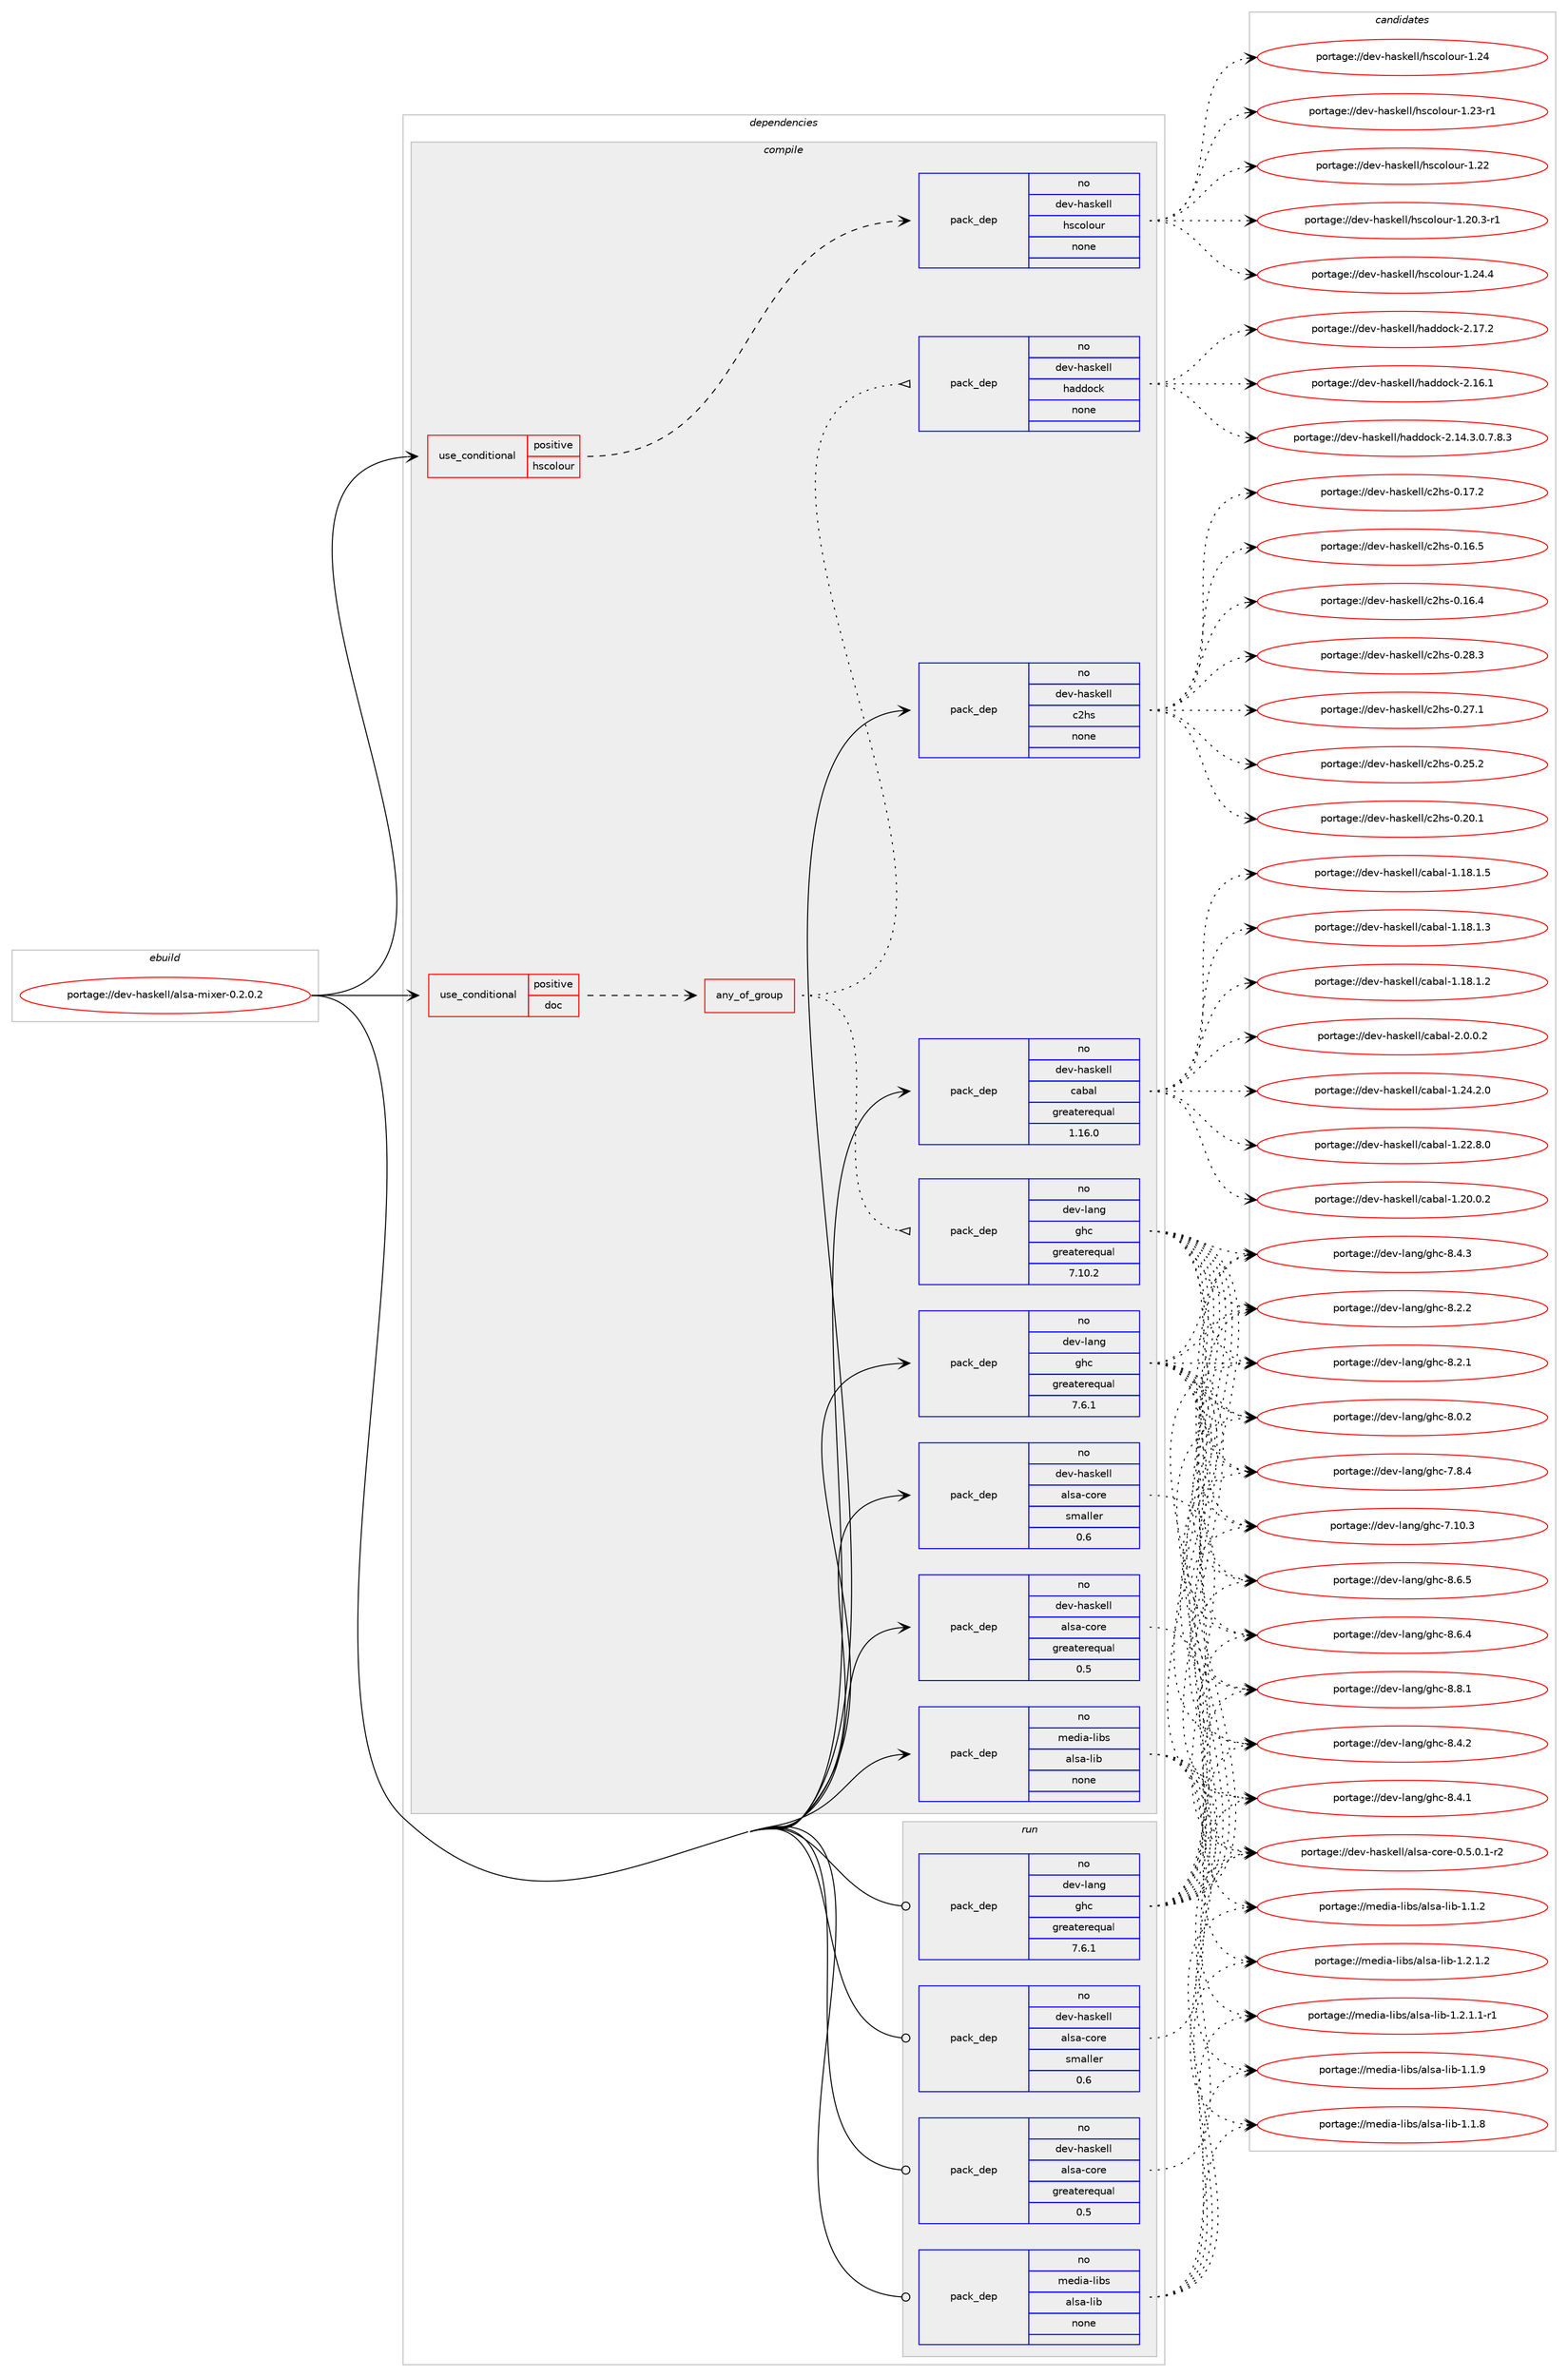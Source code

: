 digraph prolog {

# *************
# Graph options
# *************

newrank=true;
concentrate=true;
compound=true;
graph [rankdir=LR,fontname=Helvetica,fontsize=10,ranksep=1.5];#, ranksep=2.5, nodesep=0.2];
edge  [arrowhead=vee];
node  [fontname=Helvetica,fontsize=10];

# **********
# The ebuild
# **********

subgraph cluster_leftcol {
color=gray;
rank=same;
label=<<i>ebuild</i>>;
id [label="portage://dev-haskell/alsa-mixer-0.2.0.2", color=red, width=4, href="../dev-haskell/alsa-mixer-0.2.0.2.svg"];
}

# ****************
# The dependencies
# ****************

subgraph cluster_midcol {
color=gray;
label=<<i>dependencies</i>>;
subgraph cluster_compile {
fillcolor="#eeeeee";
style=filled;
label=<<i>compile</i>>;
subgraph cond135181 {
dependency572730 [label=<<TABLE BORDER="0" CELLBORDER="1" CELLSPACING="0" CELLPADDING="4"><TR><TD ROWSPAN="3" CELLPADDING="10">use_conditional</TD></TR><TR><TD>positive</TD></TR><TR><TD>doc</TD></TR></TABLE>>, shape=none, color=red];
subgraph any6876 {
dependency572731 [label=<<TABLE BORDER="0" CELLBORDER="1" CELLSPACING="0" CELLPADDING="4"><TR><TD CELLPADDING="10">any_of_group</TD></TR></TABLE>>, shape=none, color=red];subgraph pack430436 {
dependency572732 [label=<<TABLE BORDER="0" CELLBORDER="1" CELLSPACING="0" CELLPADDING="4" WIDTH="220"><TR><TD ROWSPAN="6" CELLPADDING="30">pack_dep</TD></TR><TR><TD WIDTH="110">no</TD></TR><TR><TD>dev-haskell</TD></TR><TR><TD>haddock</TD></TR><TR><TD>none</TD></TR><TR><TD></TD></TR></TABLE>>, shape=none, color=blue];
}
dependency572731:e -> dependency572732:w [weight=20,style="dotted",arrowhead="oinv"];
subgraph pack430437 {
dependency572733 [label=<<TABLE BORDER="0" CELLBORDER="1" CELLSPACING="0" CELLPADDING="4" WIDTH="220"><TR><TD ROWSPAN="6" CELLPADDING="30">pack_dep</TD></TR><TR><TD WIDTH="110">no</TD></TR><TR><TD>dev-lang</TD></TR><TR><TD>ghc</TD></TR><TR><TD>greaterequal</TD></TR><TR><TD>7.10.2</TD></TR></TABLE>>, shape=none, color=blue];
}
dependency572731:e -> dependency572733:w [weight=20,style="dotted",arrowhead="oinv"];
}
dependency572730:e -> dependency572731:w [weight=20,style="dashed",arrowhead="vee"];
}
id:e -> dependency572730:w [weight=20,style="solid",arrowhead="vee"];
subgraph cond135182 {
dependency572734 [label=<<TABLE BORDER="0" CELLBORDER="1" CELLSPACING="0" CELLPADDING="4"><TR><TD ROWSPAN="3" CELLPADDING="10">use_conditional</TD></TR><TR><TD>positive</TD></TR><TR><TD>hscolour</TD></TR></TABLE>>, shape=none, color=red];
subgraph pack430438 {
dependency572735 [label=<<TABLE BORDER="0" CELLBORDER="1" CELLSPACING="0" CELLPADDING="4" WIDTH="220"><TR><TD ROWSPAN="6" CELLPADDING="30">pack_dep</TD></TR><TR><TD WIDTH="110">no</TD></TR><TR><TD>dev-haskell</TD></TR><TR><TD>hscolour</TD></TR><TR><TD>none</TD></TR><TR><TD></TD></TR></TABLE>>, shape=none, color=blue];
}
dependency572734:e -> dependency572735:w [weight=20,style="dashed",arrowhead="vee"];
}
id:e -> dependency572734:w [weight=20,style="solid",arrowhead="vee"];
subgraph pack430439 {
dependency572736 [label=<<TABLE BORDER="0" CELLBORDER="1" CELLSPACING="0" CELLPADDING="4" WIDTH="220"><TR><TD ROWSPAN="6" CELLPADDING="30">pack_dep</TD></TR><TR><TD WIDTH="110">no</TD></TR><TR><TD>dev-haskell</TD></TR><TR><TD>alsa-core</TD></TR><TR><TD>greaterequal</TD></TR><TR><TD>0.5</TD></TR></TABLE>>, shape=none, color=blue];
}
id:e -> dependency572736:w [weight=20,style="solid",arrowhead="vee"];
subgraph pack430440 {
dependency572737 [label=<<TABLE BORDER="0" CELLBORDER="1" CELLSPACING="0" CELLPADDING="4" WIDTH="220"><TR><TD ROWSPAN="6" CELLPADDING="30">pack_dep</TD></TR><TR><TD WIDTH="110">no</TD></TR><TR><TD>dev-haskell</TD></TR><TR><TD>alsa-core</TD></TR><TR><TD>smaller</TD></TR><TR><TD>0.6</TD></TR></TABLE>>, shape=none, color=blue];
}
id:e -> dependency572737:w [weight=20,style="solid",arrowhead="vee"];
subgraph pack430441 {
dependency572738 [label=<<TABLE BORDER="0" CELLBORDER="1" CELLSPACING="0" CELLPADDING="4" WIDTH="220"><TR><TD ROWSPAN="6" CELLPADDING="30">pack_dep</TD></TR><TR><TD WIDTH="110">no</TD></TR><TR><TD>dev-haskell</TD></TR><TR><TD>c2hs</TD></TR><TR><TD>none</TD></TR><TR><TD></TD></TR></TABLE>>, shape=none, color=blue];
}
id:e -> dependency572738:w [weight=20,style="solid",arrowhead="vee"];
subgraph pack430442 {
dependency572739 [label=<<TABLE BORDER="0" CELLBORDER="1" CELLSPACING="0" CELLPADDING="4" WIDTH="220"><TR><TD ROWSPAN="6" CELLPADDING="30">pack_dep</TD></TR><TR><TD WIDTH="110">no</TD></TR><TR><TD>dev-haskell</TD></TR><TR><TD>cabal</TD></TR><TR><TD>greaterequal</TD></TR><TR><TD>1.16.0</TD></TR></TABLE>>, shape=none, color=blue];
}
id:e -> dependency572739:w [weight=20,style="solid",arrowhead="vee"];
subgraph pack430443 {
dependency572740 [label=<<TABLE BORDER="0" CELLBORDER="1" CELLSPACING="0" CELLPADDING="4" WIDTH="220"><TR><TD ROWSPAN="6" CELLPADDING="30">pack_dep</TD></TR><TR><TD WIDTH="110">no</TD></TR><TR><TD>dev-lang</TD></TR><TR><TD>ghc</TD></TR><TR><TD>greaterequal</TD></TR><TR><TD>7.6.1</TD></TR></TABLE>>, shape=none, color=blue];
}
id:e -> dependency572740:w [weight=20,style="solid",arrowhead="vee"];
subgraph pack430444 {
dependency572741 [label=<<TABLE BORDER="0" CELLBORDER="1" CELLSPACING="0" CELLPADDING="4" WIDTH="220"><TR><TD ROWSPAN="6" CELLPADDING="30">pack_dep</TD></TR><TR><TD WIDTH="110">no</TD></TR><TR><TD>media-libs</TD></TR><TR><TD>alsa-lib</TD></TR><TR><TD>none</TD></TR><TR><TD></TD></TR></TABLE>>, shape=none, color=blue];
}
id:e -> dependency572741:w [weight=20,style="solid",arrowhead="vee"];
}
subgraph cluster_compileandrun {
fillcolor="#eeeeee";
style=filled;
label=<<i>compile and run</i>>;
}
subgraph cluster_run {
fillcolor="#eeeeee";
style=filled;
label=<<i>run</i>>;
subgraph pack430445 {
dependency572742 [label=<<TABLE BORDER="0" CELLBORDER="1" CELLSPACING="0" CELLPADDING="4" WIDTH="220"><TR><TD ROWSPAN="6" CELLPADDING="30">pack_dep</TD></TR><TR><TD WIDTH="110">no</TD></TR><TR><TD>dev-haskell</TD></TR><TR><TD>alsa-core</TD></TR><TR><TD>greaterequal</TD></TR><TR><TD>0.5</TD></TR></TABLE>>, shape=none, color=blue];
}
id:e -> dependency572742:w [weight=20,style="solid",arrowhead="odot"];
subgraph pack430446 {
dependency572743 [label=<<TABLE BORDER="0" CELLBORDER="1" CELLSPACING="0" CELLPADDING="4" WIDTH="220"><TR><TD ROWSPAN="6" CELLPADDING="30">pack_dep</TD></TR><TR><TD WIDTH="110">no</TD></TR><TR><TD>dev-haskell</TD></TR><TR><TD>alsa-core</TD></TR><TR><TD>smaller</TD></TR><TR><TD>0.6</TD></TR></TABLE>>, shape=none, color=blue];
}
id:e -> dependency572743:w [weight=20,style="solid",arrowhead="odot"];
subgraph pack430447 {
dependency572744 [label=<<TABLE BORDER="0" CELLBORDER="1" CELLSPACING="0" CELLPADDING="4" WIDTH="220"><TR><TD ROWSPAN="6" CELLPADDING="30">pack_dep</TD></TR><TR><TD WIDTH="110">no</TD></TR><TR><TD>dev-lang</TD></TR><TR><TD>ghc</TD></TR><TR><TD>greaterequal</TD></TR><TR><TD>7.6.1</TD></TR></TABLE>>, shape=none, color=blue];
}
id:e -> dependency572744:w [weight=20,style="solid",arrowhead="odot"];
subgraph pack430448 {
dependency572745 [label=<<TABLE BORDER="0" CELLBORDER="1" CELLSPACING="0" CELLPADDING="4" WIDTH="220"><TR><TD ROWSPAN="6" CELLPADDING="30">pack_dep</TD></TR><TR><TD WIDTH="110">no</TD></TR><TR><TD>media-libs</TD></TR><TR><TD>alsa-lib</TD></TR><TR><TD>none</TD></TR><TR><TD></TD></TR></TABLE>>, shape=none, color=blue];
}
id:e -> dependency572745:w [weight=20,style="solid",arrowhead="odot"];
}
}

# **************
# The candidates
# **************

subgraph cluster_choices {
rank=same;
color=gray;
label=<<i>candidates</i>>;

subgraph choice430436 {
color=black;
nodesep=1;
choice100101118451049711510710110810847104971001001119910745504649554650 [label="portage://dev-haskell/haddock-2.17.2", color=red, width=4,href="../dev-haskell/haddock-2.17.2.svg"];
choice100101118451049711510710110810847104971001001119910745504649544649 [label="portage://dev-haskell/haddock-2.16.1", color=red, width=4,href="../dev-haskell/haddock-2.16.1.svg"];
choice1001011184510497115107101108108471049710010011199107455046495246514648465546564651 [label="portage://dev-haskell/haddock-2.14.3.0.7.8.3", color=red, width=4,href="../dev-haskell/haddock-2.14.3.0.7.8.3.svg"];
dependency572732:e -> choice100101118451049711510710110810847104971001001119910745504649554650:w [style=dotted,weight="100"];
dependency572732:e -> choice100101118451049711510710110810847104971001001119910745504649544649:w [style=dotted,weight="100"];
dependency572732:e -> choice1001011184510497115107101108108471049710010011199107455046495246514648465546564651:w [style=dotted,weight="100"];
}
subgraph choice430437 {
color=black;
nodesep=1;
choice10010111845108971101034710310499455646564649 [label="portage://dev-lang/ghc-8.8.1", color=red, width=4,href="../dev-lang/ghc-8.8.1.svg"];
choice10010111845108971101034710310499455646544653 [label="portage://dev-lang/ghc-8.6.5", color=red, width=4,href="../dev-lang/ghc-8.6.5.svg"];
choice10010111845108971101034710310499455646544652 [label="portage://dev-lang/ghc-8.6.4", color=red, width=4,href="../dev-lang/ghc-8.6.4.svg"];
choice10010111845108971101034710310499455646524651 [label="portage://dev-lang/ghc-8.4.3", color=red, width=4,href="../dev-lang/ghc-8.4.3.svg"];
choice10010111845108971101034710310499455646524650 [label="portage://dev-lang/ghc-8.4.2", color=red, width=4,href="../dev-lang/ghc-8.4.2.svg"];
choice10010111845108971101034710310499455646524649 [label="portage://dev-lang/ghc-8.4.1", color=red, width=4,href="../dev-lang/ghc-8.4.1.svg"];
choice10010111845108971101034710310499455646504650 [label="portage://dev-lang/ghc-8.2.2", color=red, width=4,href="../dev-lang/ghc-8.2.2.svg"];
choice10010111845108971101034710310499455646504649 [label="portage://dev-lang/ghc-8.2.1", color=red, width=4,href="../dev-lang/ghc-8.2.1.svg"];
choice10010111845108971101034710310499455646484650 [label="portage://dev-lang/ghc-8.0.2", color=red, width=4,href="../dev-lang/ghc-8.0.2.svg"];
choice10010111845108971101034710310499455546564652 [label="portage://dev-lang/ghc-7.8.4", color=red, width=4,href="../dev-lang/ghc-7.8.4.svg"];
choice1001011184510897110103471031049945554649484651 [label="portage://dev-lang/ghc-7.10.3", color=red, width=4,href="../dev-lang/ghc-7.10.3.svg"];
dependency572733:e -> choice10010111845108971101034710310499455646564649:w [style=dotted,weight="100"];
dependency572733:e -> choice10010111845108971101034710310499455646544653:w [style=dotted,weight="100"];
dependency572733:e -> choice10010111845108971101034710310499455646544652:w [style=dotted,weight="100"];
dependency572733:e -> choice10010111845108971101034710310499455646524651:w [style=dotted,weight="100"];
dependency572733:e -> choice10010111845108971101034710310499455646524650:w [style=dotted,weight="100"];
dependency572733:e -> choice10010111845108971101034710310499455646524649:w [style=dotted,weight="100"];
dependency572733:e -> choice10010111845108971101034710310499455646504650:w [style=dotted,weight="100"];
dependency572733:e -> choice10010111845108971101034710310499455646504649:w [style=dotted,weight="100"];
dependency572733:e -> choice10010111845108971101034710310499455646484650:w [style=dotted,weight="100"];
dependency572733:e -> choice10010111845108971101034710310499455546564652:w [style=dotted,weight="100"];
dependency572733:e -> choice1001011184510897110103471031049945554649484651:w [style=dotted,weight="100"];
}
subgraph choice430438 {
color=black;
nodesep=1;
choice1001011184510497115107101108108471041159911110811111711445494650524652 [label="portage://dev-haskell/hscolour-1.24.4", color=red, width=4,href="../dev-haskell/hscolour-1.24.4.svg"];
choice100101118451049711510710110810847104115991111081111171144549465052 [label="portage://dev-haskell/hscolour-1.24", color=red, width=4,href="../dev-haskell/hscolour-1.24.svg"];
choice1001011184510497115107101108108471041159911110811111711445494650514511449 [label="portage://dev-haskell/hscolour-1.23-r1", color=red, width=4,href="../dev-haskell/hscolour-1.23-r1.svg"];
choice100101118451049711510710110810847104115991111081111171144549465050 [label="portage://dev-haskell/hscolour-1.22", color=red, width=4,href="../dev-haskell/hscolour-1.22.svg"];
choice10010111845104971151071011081084710411599111108111117114454946504846514511449 [label="portage://dev-haskell/hscolour-1.20.3-r1", color=red, width=4,href="../dev-haskell/hscolour-1.20.3-r1.svg"];
dependency572735:e -> choice1001011184510497115107101108108471041159911110811111711445494650524652:w [style=dotted,weight="100"];
dependency572735:e -> choice100101118451049711510710110810847104115991111081111171144549465052:w [style=dotted,weight="100"];
dependency572735:e -> choice1001011184510497115107101108108471041159911110811111711445494650514511449:w [style=dotted,weight="100"];
dependency572735:e -> choice100101118451049711510710110810847104115991111081111171144549465050:w [style=dotted,weight="100"];
dependency572735:e -> choice10010111845104971151071011081084710411599111108111117114454946504846514511449:w [style=dotted,weight="100"];
}
subgraph choice430439 {
color=black;
nodesep=1;
choice1001011184510497115107101108108479710811597459911111410145484653464846494511450 [label="portage://dev-haskell/alsa-core-0.5.0.1-r2", color=red, width=4,href="../dev-haskell/alsa-core-0.5.0.1-r2.svg"];
dependency572736:e -> choice1001011184510497115107101108108479710811597459911111410145484653464846494511450:w [style=dotted,weight="100"];
}
subgraph choice430440 {
color=black;
nodesep=1;
choice1001011184510497115107101108108479710811597459911111410145484653464846494511450 [label="portage://dev-haskell/alsa-core-0.5.0.1-r2", color=red, width=4,href="../dev-haskell/alsa-core-0.5.0.1-r2.svg"];
dependency572737:e -> choice1001011184510497115107101108108479710811597459911111410145484653464846494511450:w [style=dotted,weight="100"];
}
subgraph choice430441 {
color=black;
nodesep=1;
choice100101118451049711510710110810847995010411545484650564651 [label="portage://dev-haskell/c2hs-0.28.3", color=red, width=4,href="../dev-haskell/c2hs-0.28.3.svg"];
choice100101118451049711510710110810847995010411545484650554649 [label="portage://dev-haskell/c2hs-0.27.1", color=red, width=4,href="../dev-haskell/c2hs-0.27.1.svg"];
choice100101118451049711510710110810847995010411545484650534650 [label="portage://dev-haskell/c2hs-0.25.2", color=red, width=4,href="../dev-haskell/c2hs-0.25.2.svg"];
choice100101118451049711510710110810847995010411545484650484649 [label="portage://dev-haskell/c2hs-0.20.1", color=red, width=4,href="../dev-haskell/c2hs-0.20.1.svg"];
choice100101118451049711510710110810847995010411545484649554650 [label="portage://dev-haskell/c2hs-0.17.2", color=red, width=4,href="../dev-haskell/c2hs-0.17.2.svg"];
choice100101118451049711510710110810847995010411545484649544653 [label="portage://dev-haskell/c2hs-0.16.5", color=red, width=4,href="../dev-haskell/c2hs-0.16.5.svg"];
choice100101118451049711510710110810847995010411545484649544652 [label="portage://dev-haskell/c2hs-0.16.4", color=red, width=4,href="../dev-haskell/c2hs-0.16.4.svg"];
dependency572738:e -> choice100101118451049711510710110810847995010411545484650564651:w [style=dotted,weight="100"];
dependency572738:e -> choice100101118451049711510710110810847995010411545484650554649:w [style=dotted,weight="100"];
dependency572738:e -> choice100101118451049711510710110810847995010411545484650534650:w [style=dotted,weight="100"];
dependency572738:e -> choice100101118451049711510710110810847995010411545484650484649:w [style=dotted,weight="100"];
dependency572738:e -> choice100101118451049711510710110810847995010411545484649554650:w [style=dotted,weight="100"];
dependency572738:e -> choice100101118451049711510710110810847995010411545484649544653:w [style=dotted,weight="100"];
dependency572738:e -> choice100101118451049711510710110810847995010411545484649544652:w [style=dotted,weight="100"];
}
subgraph choice430442 {
color=black;
nodesep=1;
choice100101118451049711510710110810847999798971084550464846484650 [label="portage://dev-haskell/cabal-2.0.0.2", color=red, width=4,href="../dev-haskell/cabal-2.0.0.2.svg"];
choice10010111845104971151071011081084799979897108454946505246504648 [label="portage://dev-haskell/cabal-1.24.2.0", color=red, width=4,href="../dev-haskell/cabal-1.24.2.0.svg"];
choice10010111845104971151071011081084799979897108454946505046564648 [label="portage://dev-haskell/cabal-1.22.8.0", color=red, width=4,href="../dev-haskell/cabal-1.22.8.0.svg"];
choice10010111845104971151071011081084799979897108454946504846484650 [label="portage://dev-haskell/cabal-1.20.0.2", color=red, width=4,href="../dev-haskell/cabal-1.20.0.2.svg"];
choice10010111845104971151071011081084799979897108454946495646494653 [label="portage://dev-haskell/cabal-1.18.1.5", color=red, width=4,href="../dev-haskell/cabal-1.18.1.5.svg"];
choice10010111845104971151071011081084799979897108454946495646494651 [label="portage://dev-haskell/cabal-1.18.1.3", color=red, width=4,href="../dev-haskell/cabal-1.18.1.3.svg"];
choice10010111845104971151071011081084799979897108454946495646494650 [label="portage://dev-haskell/cabal-1.18.1.2", color=red, width=4,href="../dev-haskell/cabal-1.18.1.2.svg"];
dependency572739:e -> choice100101118451049711510710110810847999798971084550464846484650:w [style=dotted,weight="100"];
dependency572739:e -> choice10010111845104971151071011081084799979897108454946505246504648:w [style=dotted,weight="100"];
dependency572739:e -> choice10010111845104971151071011081084799979897108454946505046564648:w [style=dotted,weight="100"];
dependency572739:e -> choice10010111845104971151071011081084799979897108454946504846484650:w [style=dotted,weight="100"];
dependency572739:e -> choice10010111845104971151071011081084799979897108454946495646494653:w [style=dotted,weight="100"];
dependency572739:e -> choice10010111845104971151071011081084799979897108454946495646494651:w [style=dotted,weight="100"];
dependency572739:e -> choice10010111845104971151071011081084799979897108454946495646494650:w [style=dotted,weight="100"];
}
subgraph choice430443 {
color=black;
nodesep=1;
choice10010111845108971101034710310499455646564649 [label="portage://dev-lang/ghc-8.8.1", color=red, width=4,href="../dev-lang/ghc-8.8.1.svg"];
choice10010111845108971101034710310499455646544653 [label="portage://dev-lang/ghc-8.6.5", color=red, width=4,href="../dev-lang/ghc-8.6.5.svg"];
choice10010111845108971101034710310499455646544652 [label="portage://dev-lang/ghc-8.6.4", color=red, width=4,href="../dev-lang/ghc-8.6.4.svg"];
choice10010111845108971101034710310499455646524651 [label="portage://dev-lang/ghc-8.4.3", color=red, width=4,href="../dev-lang/ghc-8.4.3.svg"];
choice10010111845108971101034710310499455646524650 [label="portage://dev-lang/ghc-8.4.2", color=red, width=4,href="../dev-lang/ghc-8.4.2.svg"];
choice10010111845108971101034710310499455646524649 [label="portage://dev-lang/ghc-8.4.1", color=red, width=4,href="../dev-lang/ghc-8.4.1.svg"];
choice10010111845108971101034710310499455646504650 [label="portage://dev-lang/ghc-8.2.2", color=red, width=4,href="../dev-lang/ghc-8.2.2.svg"];
choice10010111845108971101034710310499455646504649 [label="portage://dev-lang/ghc-8.2.1", color=red, width=4,href="../dev-lang/ghc-8.2.1.svg"];
choice10010111845108971101034710310499455646484650 [label="portage://dev-lang/ghc-8.0.2", color=red, width=4,href="../dev-lang/ghc-8.0.2.svg"];
choice10010111845108971101034710310499455546564652 [label="portage://dev-lang/ghc-7.8.4", color=red, width=4,href="../dev-lang/ghc-7.8.4.svg"];
choice1001011184510897110103471031049945554649484651 [label="portage://dev-lang/ghc-7.10.3", color=red, width=4,href="../dev-lang/ghc-7.10.3.svg"];
dependency572740:e -> choice10010111845108971101034710310499455646564649:w [style=dotted,weight="100"];
dependency572740:e -> choice10010111845108971101034710310499455646544653:w [style=dotted,weight="100"];
dependency572740:e -> choice10010111845108971101034710310499455646544652:w [style=dotted,weight="100"];
dependency572740:e -> choice10010111845108971101034710310499455646524651:w [style=dotted,weight="100"];
dependency572740:e -> choice10010111845108971101034710310499455646524650:w [style=dotted,weight="100"];
dependency572740:e -> choice10010111845108971101034710310499455646524649:w [style=dotted,weight="100"];
dependency572740:e -> choice10010111845108971101034710310499455646504650:w [style=dotted,weight="100"];
dependency572740:e -> choice10010111845108971101034710310499455646504649:w [style=dotted,weight="100"];
dependency572740:e -> choice10010111845108971101034710310499455646484650:w [style=dotted,weight="100"];
dependency572740:e -> choice10010111845108971101034710310499455546564652:w [style=dotted,weight="100"];
dependency572740:e -> choice1001011184510897110103471031049945554649484651:w [style=dotted,weight="100"];
}
subgraph choice430444 {
color=black;
nodesep=1;
choice10910110010597451081059811547971081159745108105984549465046494650 [label="portage://media-libs/alsa-lib-1.2.1.2", color=red, width=4,href="../media-libs/alsa-lib-1.2.1.2.svg"];
choice109101100105974510810598115479710811597451081059845494650464946494511449 [label="portage://media-libs/alsa-lib-1.2.1.1-r1", color=red, width=4,href="../media-libs/alsa-lib-1.2.1.1-r1.svg"];
choice1091011001059745108105981154797108115974510810598454946494657 [label="portage://media-libs/alsa-lib-1.1.9", color=red, width=4,href="../media-libs/alsa-lib-1.1.9.svg"];
choice1091011001059745108105981154797108115974510810598454946494656 [label="portage://media-libs/alsa-lib-1.1.8", color=red, width=4,href="../media-libs/alsa-lib-1.1.8.svg"];
choice1091011001059745108105981154797108115974510810598454946494650 [label="portage://media-libs/alsa-lib-1.1.2", color=red, width=4,href="../media-libs/alsa-lib-1.1.2.svg"];
dependency572741:e -> choice10910110010597451081059811547971081159745108105984549465046494650:w [style=dotted,weight="100"];
dependency572741:e -> choice109101100105974510810598115479710811597451081059845494650464946494511449:w [style=dotted,weight="100"];
dependency572741:e -> choice1091011001059745108105981154797108115974510810598454946494657:w [style=dotted,weight="100"];
dependency572741:e -> choice1091011001059745108105981154797108115974510810598454946494656:w [style=dotted,weight="100"];
dependency572741:e -> choice1091011001059745108105981154797108115974510810598454946494650:w [style=dotted,weight="100"];
}
subgraph choice430445 {
color=black;
nodesep=1;
choice1001011184510497115107101108108479710811597459911111410145484653464846494511450 [label="portage://dev-haskell/alsa-core-0.5.0.1-r2", color=red, width=4,href="../dev-haskell/alsa-core-0.5.0.1-r2.svg"];
dependency572742:e -> choice1001011184510497115107101108108479710811597459911111410145484653464846494511450:w [style=dotted,weight="100"];
}
subgraph choice430446 {
color=black;
nodesep=1;
choice1001011184510497115107101108108479710811597459911111410145484653464846494511450 [label="portage://dev-haskell/alsa-core-0.5.0.1-r2", color=red, width=4,href="../dev-haskell/alsa-core-0.5.0.1-r2.svg"];
dependency572743:e -> choice1001011184510497115107101108108479710811597459911111410145484653464846494511450:w [style=dotted,weight="100"];
}
subgraph choice430447 {
color=black;
nodesep=1;
choice10010111845108971101034710310499455646564649 [label="portage://dev-lang/ghc-8.8.1", color=red, width=4,href="../dev-lang/ghc-8.8.1.svg"];
choice10010111845108971101034710310499455646544653 [label="portage://dev-lang/ghc-8.6.5", color=red, width=4,href="../dev-lang/ghc-8.6.5.svg"];
choice10010111845108971101034710310499455646544652 [label="portage://dev-lang/ghc-8.6.4", color=red, width=4,href="../dev-lang/ghc-8.6.4.svg"];
choice10010111845108971101034710310499455646524651 [label="portage://dev-lang/ghc-8.4.3", color=red, width=4,href="../dev-lang/ghc-8.4.3.svg"];
choice10010111845108971101034710310499455646524650 [label="portage://dev-lang/ghc-8.4.2", color=red, width=4,href="../dev-lang/ghc-8.4.2.svg"];
choice10010111845108971101034710310499455646524649 [label="portage://dev-lang/ghc-8.4.1", color=red, width=4,href="../dev-lang/ghc-8.4.1.svg"];
choice10010111845108971101034710310499455646504650 [label="portage://dev-lang/ghc-8.2.2", color=red, width=4,href="../dev-lang/ghc-8.2.2.svg"];
choice10010111845108971101034710310499455646504649 [label="portage://dev-lang/ghc-8.2.1", color=red, width=4,href="../dev-lang/ghc-8.2.1.svg"];
choice10010111845108971101034710310499455646484650 [label="portage://dev-lang/ghc-8.0.2", color=red, width=4,href="../dev-lang/ghc-8.0.2.svg"];
choice10010111845108971101034710310499455546564652 [label="portage://dev-lang/ghc-7.8.4", color=red, width=4,href="../dev-lang/ghc-7.8.4.svg"];
choice1001011184510897110103471031049945554649484651 [label="portage://dev-lang/ghc-7.10.3", color=red, width=4,href="../dev-lang/ghc-7.10.3.svg"];
dependency572744:e -> choice10010111845108971101034710310499455646564649:w [style=dotted,weight="100"];
dependency572744:e -> choice10010111845108971101034710310499455646544653:w [style=dotted,weight="100"];
dependency572744:e -> choice10010111845108971101034710310499455646544652:w [style=dotted,weight="100"];
dependency572744:e -> choice10010111845108971101034710310499455646524651:w [style=dotted,weight="100"];
dependency572744:e -> choice10010111845108971101034710310499455646524650:w [style=dotted,weight="100"];
dependency572744:e -> choice10010111845108971101034710310499455646524649:w [style=dotted,weight="100"];
dependency572744:e -> choice10010111845108971101034710310499455646504650:w [style=dotted,weight="100"];
dependency572744:e -> choice10010111845108971101034710310499455646504649:w [style=dotted,weight="100"];
dependency572744:e -> choice10010111845108971101034710310499455646484650:w [style=dotted,weight="100"];
dependency572744:e -> choice10010111845108971101034710310499455546564652:w [style=dotted,weight="100"];
dependency572744:e -> choice1001011184510897110103471031049945554649484651:w [style=dotted,weight="100"];
}
subgraph choice430448 {
color=black;
nodesep=1;
choice10910110010597451081059811547971081159745108105984549465046494650 [label="portage://media-libs/alsa-lib-1.2.1.2", color=red, width=4,href="../media-libs/alsa-lib-1.2.1.2.svg"];
choice109101100105974510810598115479710811597451081059845494650464946494511449 [label="portage://media-libs/alsa-lib-1.2.1.1-r1", color=red, width=4,href="../media-libs/alsa-lib-1.2.1.1-r1.svg"];
choice1091011001059745108105981154797108115974510810598454946494657 [label="portage://media-libs/alsa-lib-1.1.9", color=red, width=4,href="../media-libs/alsa-lib-1.1.9.svg"];
choice1091011001059745108105981154797108115974510810598454946494656 [label="portage://media-libs/alsa-lib-1.1.8", color=red, width=4,href="../media-libs/alsa-lib-1.1.8.svg"];
choice1091011001059745108105981154797108115974510810598454946494650 [label="portage://media-libs/alsa-lib-1.1.2", color=red, width=4,href="../media-libs/alsa-lib-1.1.2.svg"];
dependency572745:e -> choice10910110010597451081059811547971081159745108105984549465046494650:w [style=dotted,weight="100"];
dependency572745:e -> choice109101100105974510810598115479710811597451081059845494650464946494511449:w [style=dotted,weight="100"];
dependency572745:e -> choice1091011001059745108105981154797108115974510810598454946494657:w [style=dotted,weight="100"];
dependency572745:e -> choice1091011001059745108105981154797108115974510810598454946494656:w [style=dotted,weight="100"];
dependency572745:e -> choice1091011001059745108105981154797108115974510810598454946494650:w [style=dotted,weight="100"];
}
}

}
